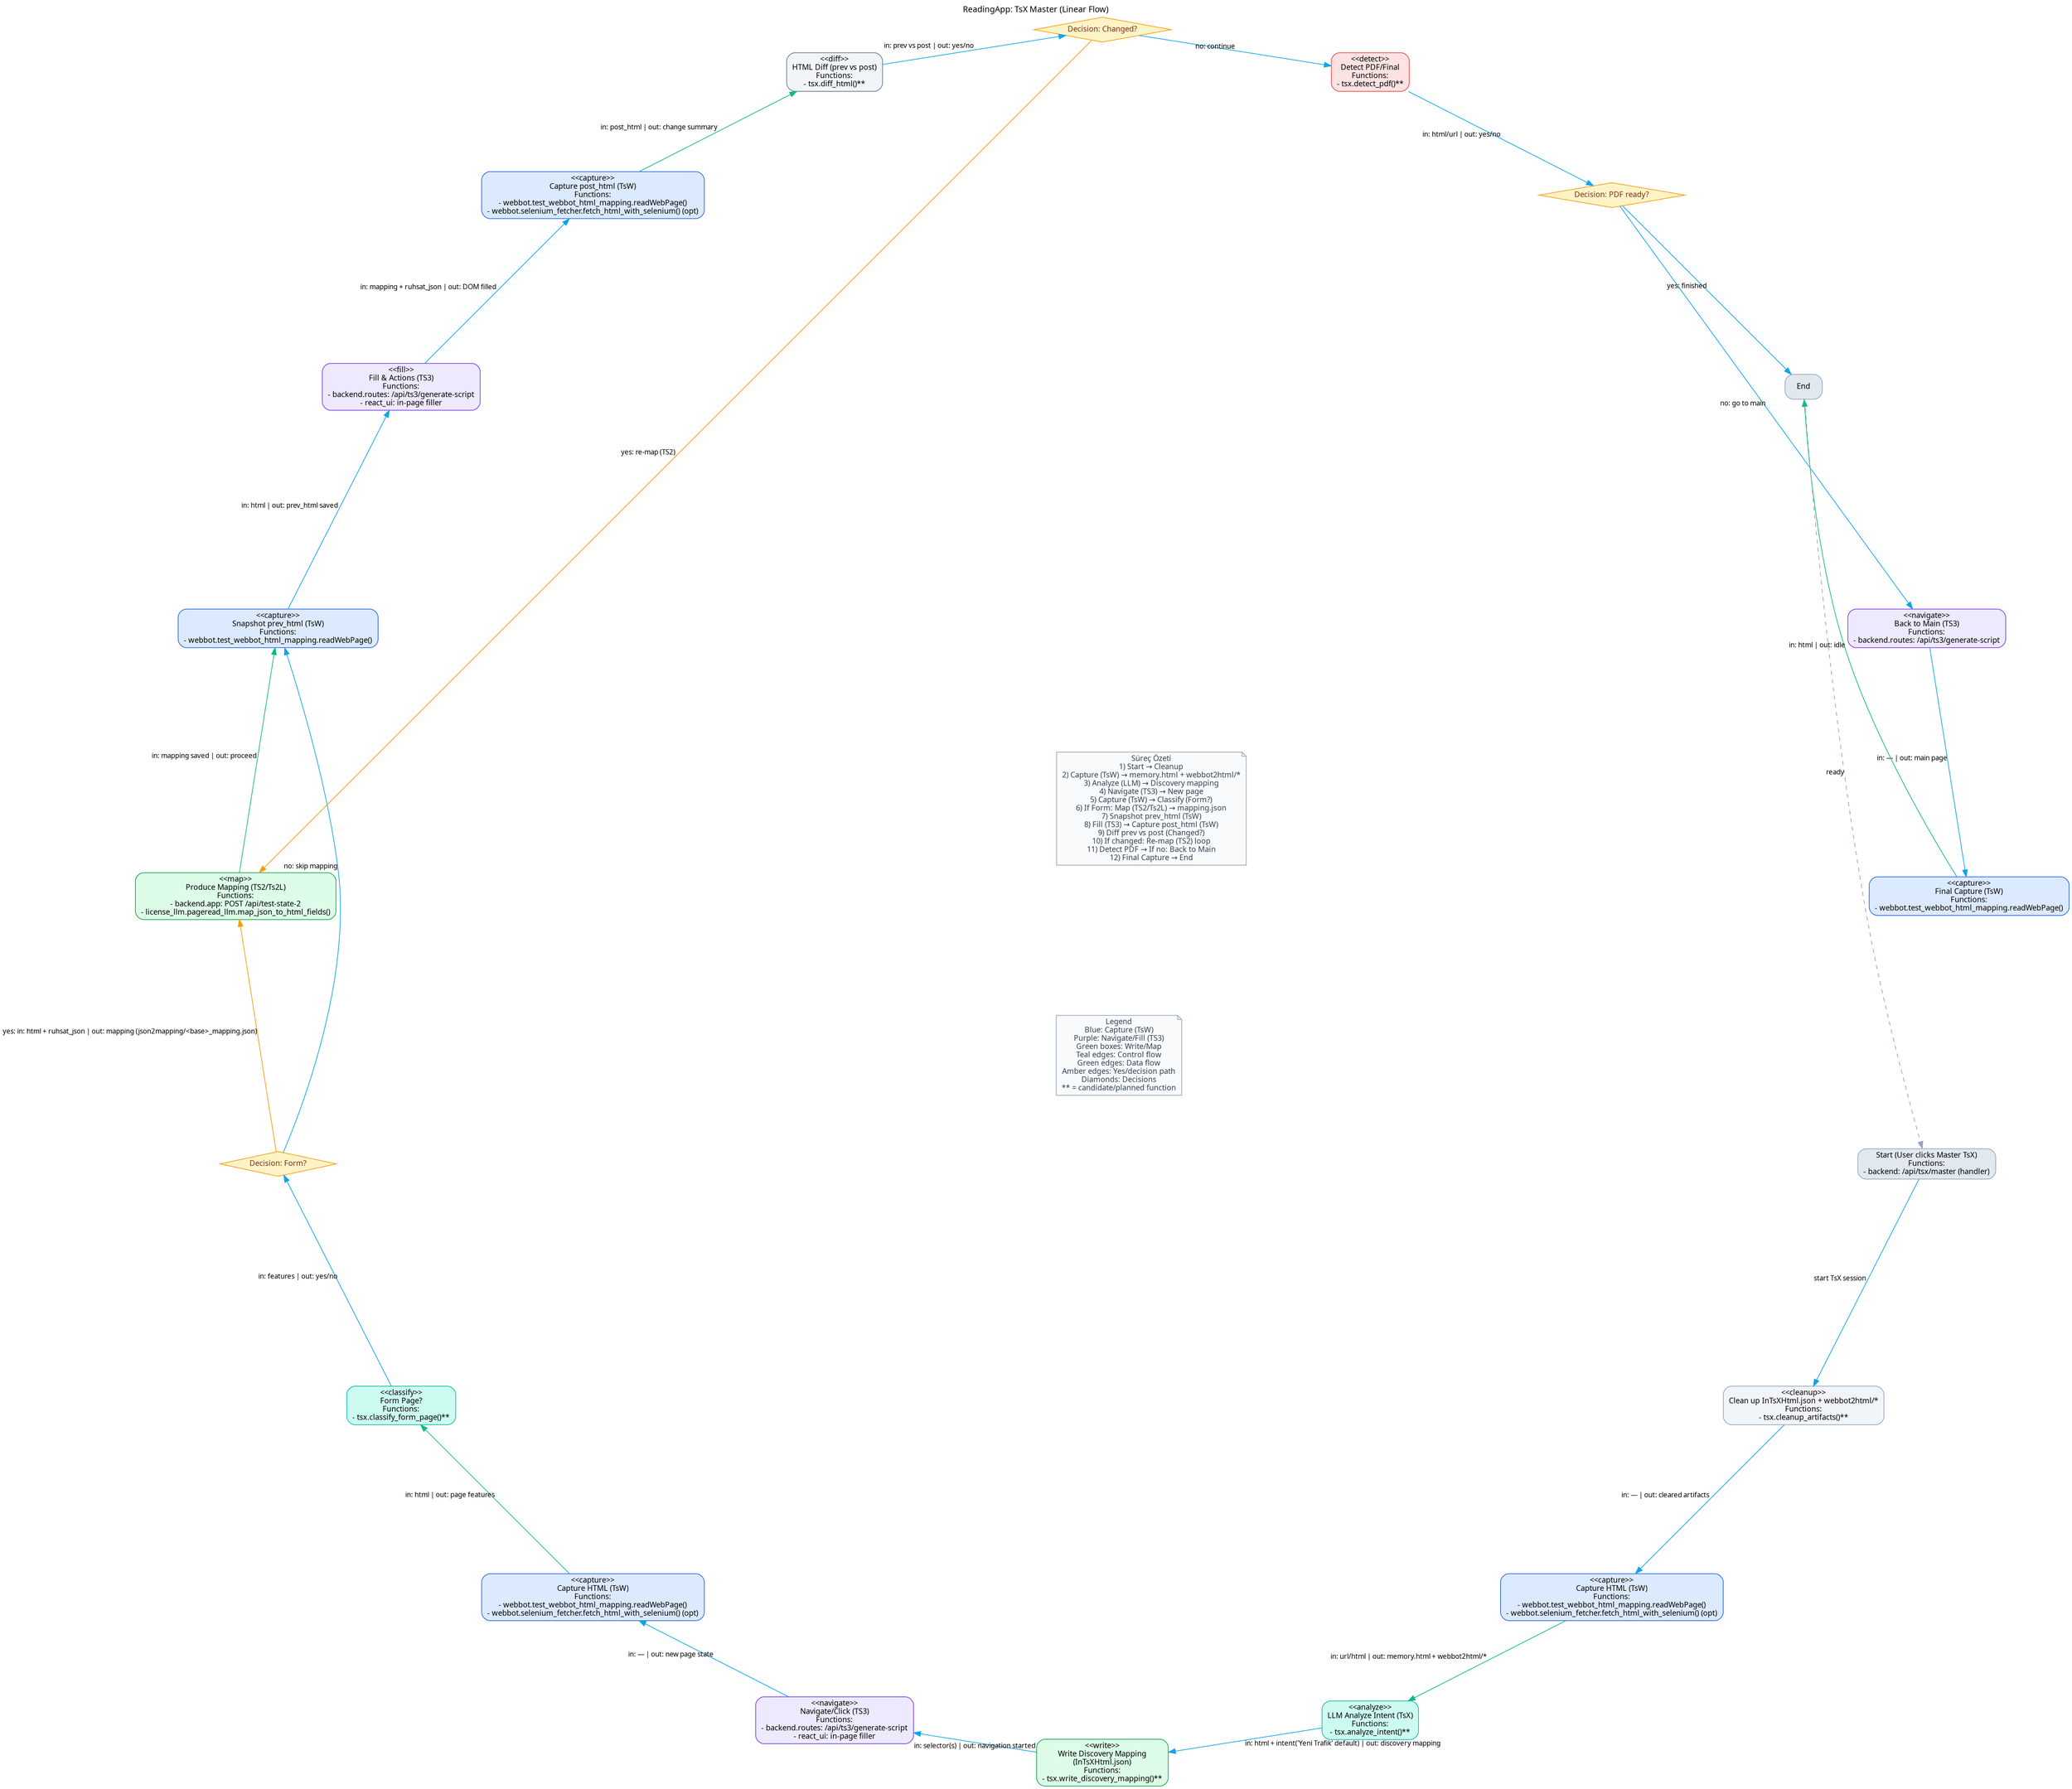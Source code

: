 digraph TSX_Linear_Flow {
  rankdir=LR;
  labelloc=t;
  label="ReadingApp: TsX Master (Linear Flow)";
  fontname="Segoe UI";
  fontsize=12;

  /* Circle-like layout for loop readability */
  graph [nodesep=1.0, ranksep=1.0, layout=circo, splines=true, overlap=false, concentrate=true];
  node  [shape=box, style="rounded,filled", fillcolor="#ffffff", color="#94a3b8", fontname="Segoe UI", fontsize=11];
  edge  [color="#64748b", fontname="Segoe UI", fontsize=10];

  Start     [label="Start (User clicks Master TsX)\nFunctions:\n- backend: /api/tsx/master (handler)", fillcolor="#e2e8f0"];
  Cleanup   [label="<<cleanup>>\nClean up InTsXHtml.json + webbot2html/*\nFunctions:\n- tsx.cleanup_artifacts()**", fillcolor="#f1f5f9"];
  Capture1  [label="<<capture>>\nCapture HTML (TsW)\nFunctions:\n- webbot.test_webbot_html_mapping.readWebPage()\n- webbot.selenium_fetcher.fetch_html_with_selenium() (opt)", fillcolor="#dbeafe", color="#2563eb"];
  Analyze   [label="<<analyze>>\nLLM Analyze Intent (TsX)\nFunctions:\n- tsx.analyze_intent()**", fillcolor="#ccfbf1", color="#14b8a6"];
  MapDisc   [label="<<write>>\nWrite Discovery Mapping\n(InTsXHtml.json)\nFunctions:\n- tsx.write_discovery_mapping()**", fillcolor="#dcfce7", color="#16a34a"];
  Navigate  [label="<<navigate>>\nNavigate/Click (TS3)\nFunctions:\n- backend.routes: /api/ts3/generate-script\n- react_ui: in-page filler", fillcolor="#ede9fe", color="#7c3aed"];
  Capture2  [label="<<capture>>\nCapture HTML (TsW)\nFunctions:\n- webbot.test_webbot_html_mapping.readWebPage()\n- webbot.selenium_fetcher.fetch_html_with_selenium() (opt)", fillcolor="#dbeafe", color="#2563eb"];
  Classify  [label="<<classify>>\nForm Page?\nFunctions:\n- tsx.classify_form_page()**", fillcolor="#ccfbf1", color="#14b8a6"];
  DecideForm [label="Decision: Form?", shape=diamond, style=filled, fillcolor="#fef3c7", color="#f59e0b", fontcolor="#7c2d12"];
  MapTS2    [label="<<map>>\nProduce Mapping (TS2/Ts2L)\nFunctions:\n- backend.app: POST /api/test-state-2\n- license_llm.pageread_llm.map_json_to_html_fields()", fillcolor="#dcfce7", color="#16a34a"];
  Snapshot  [label="<<capture>>\nSnapshot prev_html (TsW)\nFunctions:\n- webbot.test_webbot_html_mapping.readWebPage()", fillcolor="#dbeafe", color="#2563eb"];
  Fill      [label="<<fill>>\nFill & Actions (TS3)\nFunctions:\n- backend.routes: /api/ts3/generate-script\n- react_ui: in-page filler", fillcolor="#ede9fe", color="#7c3aed"];
  Capture3  [label="<<capture>>\nCapture post_html (TsW)\nFunctions:\n- webbot.test_webbot_html_mapping.readWebPage()\n- webbot.selenium_fetcher.fetch_html_with_selenium() (opt)", fillcolor="#dbeafe", color="#2563eb"];
  Diff      [label="<<diff>>\nHTML Diff (prev vs post)\nFunctions:\n- tsx.diff_html()**", fillcolor="#f1f5f9", color="#64748b"];
  DecideChanged [label="Decision: Changed?", shape=diamond, style=filled, fillcolor="#fef3c7", color="#f59e0b", fontcolor="#7c2d12"];
  DetectPDF [label="<<detect>>\nDetect PDF/Final\nFunctions:\n- tsx.detect_pdf()**", fillcolor="#fee2e2", color="#ef4444"];
  DecidePDF [label="Decision: PDF ready?", shape=diamond, style=filled, fillcolor="#fef3c7", color="#f59e0b", fontcolor="#7c2d12"];
  BackMain  [label="<<navigate>>\nBack to Main (TS3)\nFunctions:\n- backend.routes: /api/ts3/generate-script", fillcolor="#ede9fe", color="#7c3aed"];
  FinalCap  [label="<<capture>>\nFinal Capture (TsW)\nFunctions:\n- webbot.test_webbot_html_mapping.readWebPage()", fillcolor="#dbeafe", color="#2563eb"];
  End       [label="End", fillcolor="#e2e8f0"];

  /* Linear flow with inputs/outputs on signals */
  /* Control/data edges with subtle colors */
  Start   -> Cleanup   [label="start TsX session", color="#0ea5e9"];
  Cleanup -> Capture1  [label="in: — | out: cleared artifacts", color="#0ea5e9"];
  Capture1-> Analyze   [label="in: url/html | out: memory.html + webbot2html/*", color="#10b981"];
  Analyze -> MapDisc   [label="in: html + intent('Yeni Trafik' default) | out: discovery mapping", color="#0ea5e9"];
  MapDisc -> Navigate  [label="in: selector(s) | out: navigation started", color="#0ea5e9"];
  Navigate-> Capture2  [label="in: — | out: new page state", color="#0ea5e9"];
  Capture2-> Classify  [label="in: html | out: page features", color="#10b981"];
  Classify-> DecideForm[label="in: features | out: yes/no", color="#0ea5e9"];

  DecideForm -> MapTS2 [label="yes: in: html + ruhsat_json | out: mapping (json2mapping/<base>_mapping.json)", color="#f59e0b"];
  DecideForm -> Snapshot [label="no: skip mapping", color="#0ea5e9"];

  MapTS2  -> Snapshot   [label="in: mapping saved | out: proceed", color="#10b981"];
  Snapshot-> Fill       [label="in: html | out: prev_html saved", color="#0ea5e9"];
  Fill    -> Capture3   [label="in: mapping + ruhsat_json | out: DOM filled", color="#0ea5e9"];
  Capture3-> Diff       [label="in: post_html | out: change summary", color="#10b981"];
  Diff    -> DecideChanged [label="in: prev vs post | out: yes/no", color="#0ea5e9"];

  DecideChanged -> MapTS2  [label="yes: re-map (TS2)", color="#f59e0b"];
  DecideChanged -> DetectPDF [label="no: continue", color="#0ea5e9"];

  DetectPDF -> DecidePDF [label="in: html/url | out: yes/no", color="#0ea5e9"];
  DecidePDF  -> End      [label="yes: finished", color="#0ea5e9"];
  DecidePDF  -> BackMain [label="no: go to main", color="#0ea5e9"];
  BackMain   -> FinalCap [label="in: — | out: main page", color="#0ea5e9"];
  FinalCap   -> End      [label="in: html | out: idle", color="#10b981"];

  /* Optional loop hint: go idle and ready for next run */
  End -> Start [style=dashed, color="#94a3b8", label="ready", arrowhead=normal];

  /* Center: Legend + Summary */
  subgraph cluster_center {
    label="Legend ve Süreç Özeti";
    style="rounded,dotted";
    color="#94a3b8";
    Legend [label="Legend\nBlue: Capture (TsW)\nPurple: Navigate/Fill (TS3)\nGreen boxes: Write/Map\nTeal edges: Control flow\nGreen edges: Data flow\nAmber edges: Yes/decision path\nDiamonds: Decisions\n** = candidate/planned function", shape=note, color="#94a3b8", fontcolor="#334155", fillcolor="#f8fafc"];
    Summary [label="Süreç Özeti\n1) Start → Cleanup\n2) Capture (TsW) → memory.html + webbot2html/*\n3) Analyze (LLM) → Discovery mapping\n4) Navigate (TS3) → New page\n5) Capture (TsW) → Classify (Form?)\n6) If Form: Map (TS2/Ts2L) → mapping.json\n7) Snapshot prev_html (TsW)\n8) Fill (TS3) → Capture post_html (TsW)\n9) Diff prev vs post (Changed?)\n10) If changed: Re-map (TS2) loop\n11) Detect PDF → If no: Back to Main\n12) Final Capture → End", shape=note, color="#94a3b8", fontcolor="#334155", fillcolor="#f8fafc"];
  }

  /* Removed extra dotted connections and function note nodes per request */
}
